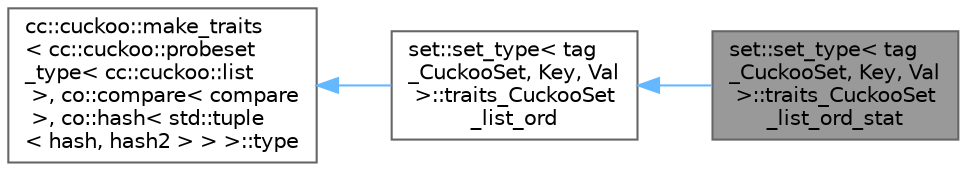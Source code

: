 digraph "set::set_type&lt; tag_CuckooSet, Key, Val &gt;::traits_CuckooSet_list_ord_stat"
{
 // LATEX_PDF_SIZE
  bgcolor="transparent";
  edge [fontname=Helvetica,fontsize=10,labelfontname=Helvetica,labelfontsize=10];
  node [fontname=Helvetica,fontsize=10,shape=box,height=0.2,width=0.4];
  rankdir="LR";
  Node1 [id="Node000001",label="set::set_type\< tag\l_CuckooSet, Key, Val\l \>::traits_CuckooSet\l_list_ord_stat",height=0.2,width=0.4,color="gray40", fillcolor="grey60", style="filled", fontcolor="black",tooltip=" "];
  Node2 -> Node1 [id="edge1_Node000001_Node000002",dir="back",color="steelblue1",style="solid",tooltip=" "];
  Node2 [id="Node000002",label="set::set_type\< tag\l_CuckooSet, Key, Val\l \>::traits_CuckooSet\l_list_ord",height=0.2,width=0.4,color="gray40", fillcolor="white", style="filled",URL="$structset_1_1set__type_3_01tag___cuckoo_set_00_01_key_00_01_val_01_4_1_1traits___cuckoo_set__list__ord.html",tooltip=" "];
  Node3 -> Node2 [id="edge2_Node000002_Node000003",dir="back",color="steelblue1",style="solid",tooltip=" "];
  Node3 [id="Node000003",label="cc::cuckoo::make_traits\l\< cc::cuckoo::probeset\l_type\< cc::cuckoo::list\l \>, co::compare\< compare\l \>, co::hash\< std::tuple\l\< hash, hash2 \> \> \>::type",height=0.2,width=0.4,color="gray40", fillcolor="white", style="filled",tooltip=" "];
}
